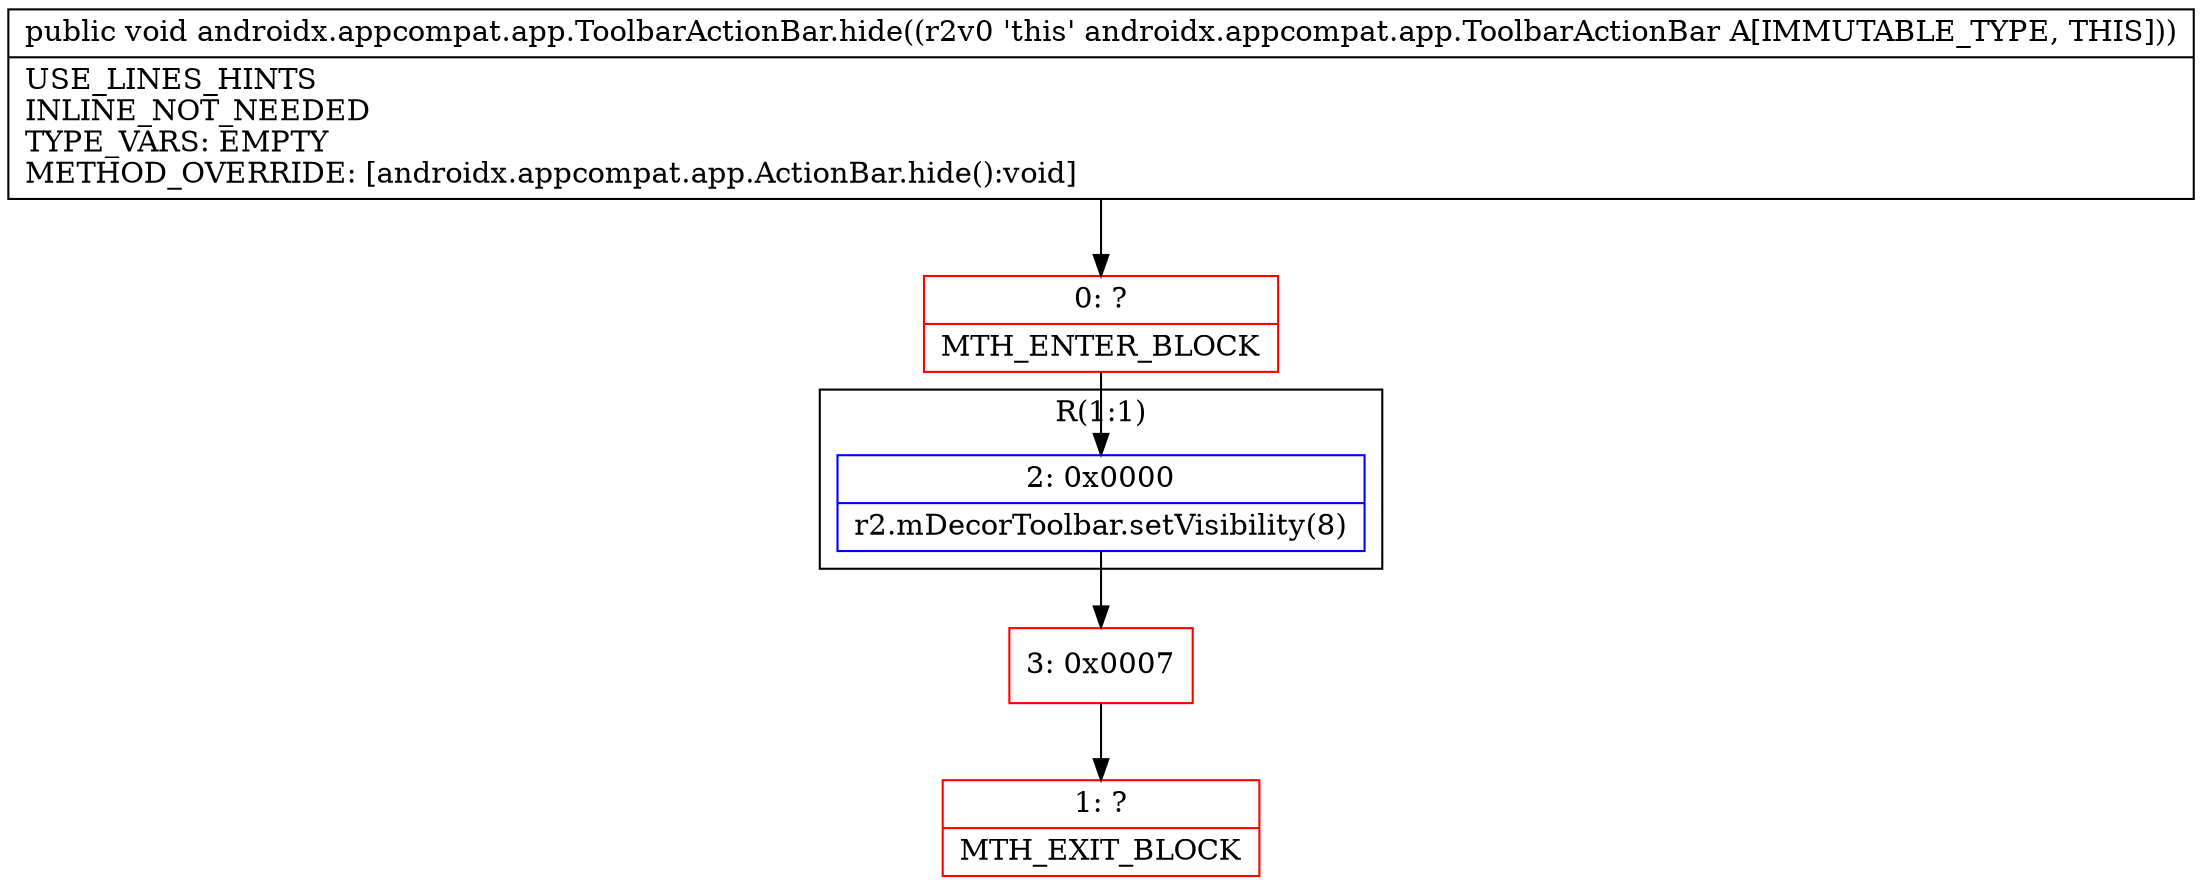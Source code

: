 digraph "CFG forandroidx.appcompat.app.ToolbarActionBar.hide()V" {
subgraph cluster_Region_756341839 {
label = "R(1:1)";
node [shape=record,color=blue];
Node_2 [shape=record,label="{2\:\ 0x0000|r2.mDecorToolbar.setVisibility(8)\l}"];
}
Node_0 [shape=record,color=red,label="{0\:\ ?|MTH_ENTER_BLOCK\l}"];
Node_3 [shape=record,color=red,label="{3\:\ 0x0007}"];
Node_1 [shape=record,color=red,label="{1\:\ ?|MTH_EXIT_BLOCK\l}"];
MethodNode[shape=record,label="{public void androidx.appcompat.app.ToolbarActionBar.hide((r2v0 'this' androidx.appcompat.app.ToolbarActionBar A[IMMUTABLE_TYPE, THIS]))  | USE_LINES_HINTS\lINLINE_NOT_NEEDED\lTYPE_VARS: EMPTY\lMETHOD_OVERRIDE: [androidx.appcompat.app.ActionBar.hide():void]\l}"];
MethodNode -> Node_0;Node_2 -> Node_3;
Node_0 -> Node_2;
Node_3 -> Node_1;
}

